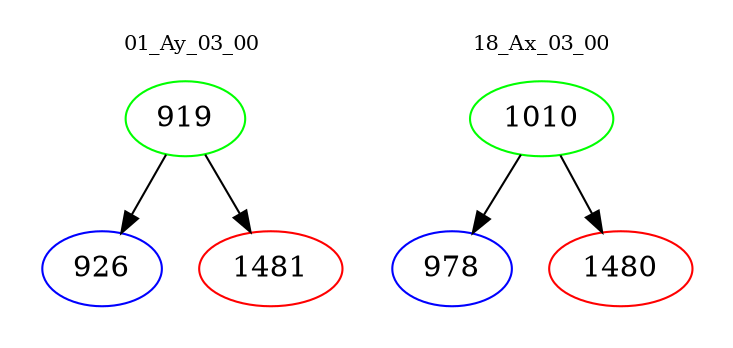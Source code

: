 digraph{
subgraph cluster_0 {
color = white
label = "01_Ay_03_00";
fontsize=10;
T0_919 [label="919", color="green"]
T0_919 -> T0_926 [color="black"]
T0_926 [label="926", color="blue"]
T0_919 -> T0_1481 [color="black"]
T0_1481 [label="1481", color="red"]
}
subgraph cluster_1 {
color = white
label = "18_Ax_03_00";
fontsize=10;
T1_1010 [label="1010", color="green"]
T1_1010 -> T1_978 [color="black"]
T1_978 [label="978", color="blue"]
T1_1010 -> T1_1480 [color="black"]
T1_1480 [label="1480", color="red"]
}
}
